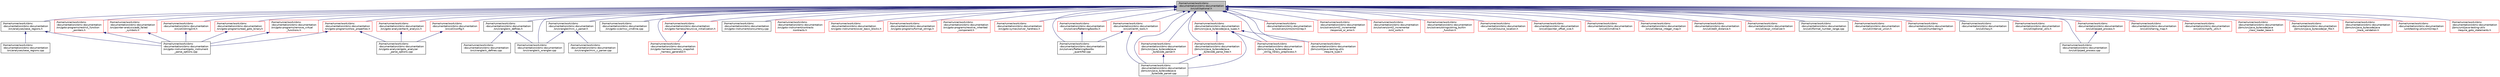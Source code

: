 digraph "/home/runner/work/cbmc-documentation/cbmc-documentation/src/util/optional.h"
{
 // LATEX_PDF_SIZE
  bgcolor="transparent";
  edge [fontname="Helvetica",fontsize="10",labelfontname="Helvetica",labelfontsize="10"];
  node [fontname="Helvetica",fontsize="10",shape=record];
  Node1 [label="/home/runner/work/cbmc\l-documentation/cbmc-documentation\l/src/util/optional.h",height=0.2,width=0.4,color="black", fillcolor="grey75", style="filled", fontcolor="black",tooltip=" "];
  Node1 -> Node2 [dir="back",color="midnightblue",fontsize="10",style="solid",fontname="Helvetica"];
  Node2 [label="/home/runner/work/cbmc\l-documentation/cbmc-documentation\l/src/analyses/sese_regions.h",height=0.2,width=0.4,color="black",URL="$sese__regions_8h.html",tooltip=" "];
  Node2 -> Node3 [dir="back",color="midnightblue",fontsize="10",style="solid",fontname="Helvetica"];
  Node3 [label="/home/runner/work/cbmc\l-documentation/cbmc-documentation\l/src/analyses/sese_regions.cpp",height=0.2,width=0.4,color="black",URL="$sese__regions_8cpp.html",tooltip=" "];
  Node2 -> Node4 [dir="back",color="midnightblue",fontsize="10",style="solid",fontname="Helvetica"];
  Node4 [label="/home/runner/work/cbmc\l-documentation/cbmc-documentation\l/src/goto-instrument/goto_instrument\l_parse_options.cpp",height=0.2,width=0.4,color="black",URL="$goto__instrument__parse__options_8cpp.html",tooltip=" "];
  Node1 -> Node5 [dir="back",color="midnightblue",fontsize="10",style="solid",fontname="Helvetica"];
  Node5 [label="/home/runner/work/cbmc\l-documentation/cbmc-documentation\l/src/crangler/c_defines.h",height=0.2,width=0.4,color="black",URL="$c__defines_8h.html",tooltip=" "];
  Node5 -> Node6 [dir="back",color="midnightblue",fontsize="10",style="solid",fontname="Helvetica"];
  Node6 [label="/home/runner/work/cbmc\l-documentation/cbmc-documentation\l/src/crangler/c_defines.cpp",height=0.2,width=0.4,color="black",URL="$c__defines_8cpp.html",tooltip=" "];
  Node5 -> Node7 [dir="back",color="midnightblue",fontsize="10",style="solid",fontname="Helvetica"];
  Node7 [label="/home/runner/work/cbmc\l-documentation/cbmc-documentation\l/src/crangler/c_wrangler.cpp",height=0.2,width=0.4,color="black",URL="$c__wrangler_8cpp.html",tooltip=" "];
  Node1 -> Node8 [dir="back",color="midnightblue",fontsize="10",style="solid",fontname="Helvetica"];
  Node8 [label="/home/runner/work/cbmc\l-documentation/cbmc-documentation\l/src/crangler/mini_c_parser.h",height=0.2,width=0.4,color="black",URL="$mini__c__parser_8h.html",tooltip=" "];
  Node8 -> Node7 [dir="back",color="midnightblue",fontsize="10",style="solid",fontname="Helvetica"];
  Node8 -> Node9 [dir="back",color="midnightblue",fontsize="10",style="solid",fontname="Helvetica"];
  Node9 [label="/home/runner/work/cbmc\l-documentation/cbmc-documentation\l/src/crangler/mini_c_parser.cpp",height=0.2,width=0.4,color="black",URL="$mini__c__parser_8cpp.html",tooltip=" "];
  Node1 -> Node7 [dir="back",color="midnightblue",fontsize="10",style="solid",fontname="Helvetica"];
  Node1 -> Node10 [dir="back",color="midnightblue",fontsize="10",style="solid",fontname="Helvetica"];
  Node10 [label="/home/runner/work/cbmc\l-documentation/cbmc-documentation\l/src/goto-analyzer/taint_analysis.h",height=0.2,width=0.4,color="red",URL="$taint__analysis_8h.html",tooltip=" "];
  Node10 -> Node11 [dir="back",color="midnightblue",fontsize="10",style="solid",fontname="Helvetica"];
  Node11 [label="/home/runner/work/cbmc\l-documentation/cbmc-documentation\l/src/goto-analyzer/goto_analyzer\l_parse_options.cpp",height=0.2,width=0.4,color="black",URL="$goto__analyzer__parse__options_8cpp.html",tooltip=" "];
  Node1 -> Node14 [dir="back",color="midnightblue",fontsize="10",style="solid",fontname="Helvetica"];
  Node14 [label="/home/runner/work/cbmc\l-documentation/cbmc-documentation\l/src/goto-cc/armcc_cmdline.cpp",height=0.2,width=0.4,color="black",URL="$armcc__cmdline_8cpp.html",tooltip=" "];
  Node1 -> Node15 [dir="back",color="midnightblue",fontsize="10",style="solid",fontname="Helvetica"];
  Node15 [label="/home/runner/work/cbmc\l-documentation/cbmc-documentation\l/src/goto-harness/recursive_initialization.h",height=0.2,width=0.4,color="red",URL="$recursive__initialization_8h.html",tooltip=" "];
  Node15 -> Node17 [dir="back",color="midnightblue",fontsize="10",style="solid",fontname="Helvetica"];
  Node17 [label="/home/runner/work/cbmc\l-documentation/cbmc-documentation\l/src/goto-harness/memory_snapshot\l_harness_generator.h",height=0.2,width=0.4,color="red",URL="$memory__snapshot__harness__generator_8h.html",tooltip=" "];
  Node1 -> Node17 [dir="back",color="midnightblue",fontsize="10",style="solid",fontname="Helvetica"];
  Node1 -> Node21 [dir="back",color="midnightblue",fontsize="10",style="solid",fontname="Helvetica"];
  Node21 [label="/home/runner/work/cbmc\l-documentation/cbmc-documentation\l/src/goto-instrument/concurrency.cpp",height=0.2,width=0.4,color="black",URL="$concurrency_8cpp.html",tooltip=" "];
  Node1 -> Node22 [dir="back",color="midnightblue",fontsize="10",style="solid",fontname="Helvetica"];
  Node22 [label="/home/runner/work/cbmc\l-documentation/cbmc-documentation\l/src/goto-instrument/contracts\l/contracts.h",height=0.2,width=0.4,color="red",URL="$contracts_8h.html",tooltip=" "];
  Node1 -> Node29 [dir="back",color="midnightblue",fontsize="10",style="solid",fontname="Helvetica"];
  Node29 [label="/home/runner/work/cbmc\l-documentation/cbmc-documentation\l/src/goto-instrument/cover_basic_blocks.h",height=0.2,width=0.4,color="red",URL="$cover__basic__blocks_8h.html",tooltip=" "];
  Node1 -> Node34 [dir="back",color="midnightblue",fontsize="10",style="solid",fontname="Helvetica"];
  Node34 [label="/home/runner/work/cbmc\l-documentation/cbmc-documentation\l/src/goto-programs/format_strings.h",height=0.2,width=0.4,color="red",URL="$format__strings_8h.html",tooltip=" "];
  Node1 -> Node38 [dir="back",color="midnightblue",fontsize="10",style="solid",fontname="Helvetica"];
  Node38 [label="/home/runner/work/cbmc\l-documentation/cbmc-documentation\l/src/goto-programs/read_goto_binary.h",height=0.2,width=0.4,color="red",URL="$read__goto__binary_8h.html",tooltip=" "];
  Node38 -> Node4 [dir="back",color="midnightblue",fontsize="10",style="solid",fontname="Helvetica"];
  Node1 -> Node46 [dir="back",color="midnightblue",fontsize="10",style="solid",fontname="Helvetica"];
  Node46 [label="/home/runner/work/cbmc\l-documentation/cbmc-documentation\l/src/goto-programs/remove_virtual\l_functions.h",height=0.2,width=0.4,color="red",URL="$remove__virtual__functions_8h.html",tooltip=" "];
  Node46 -> Node4 [dir="back",color="midnightblue",fontsize="10",style="solid",fontname="Helvetica"];
  Node1 -> Node50 [dir="back",color="midnightblue",fontsize="10",style="solid",fontname="Helvetica"];
  Node50 [label="/home/runner/work/cbmc\l-documentation/cbmc-documentation\l/src/goto-programs/resolve_inherited\l_component.h",height=0.2,width=0.4,color="red",URL="$resolve__inherited__component_8h.html",tooltip=" "];
  Node1 -> Node74 [dir="back",color="midnightblue",fontsize="10",style="solid",fontname="Helvetica"];
  Node74 [label="/home/runner/work/cbmc\l-documentation/cbmc-documentation\l/src/goto-programs/restrict_function\l_pointers.h",height=0.2,width=0.4,color="red",URL="$restrict__function__pointers_8h.html",tooltip=" "];
  Node74 -> Node4 [dir="back",color="midnightblue",fontsize="10",style="solid",fontname="Helvetica"];
  Node1 -> Node76 [dir="back",color="midnightblue",fontsize="10",style="solid",fontname="Helvetica"];
  Node76 [label="/home/runner/work/cbmc\l-documentation/cbmc-documentation\l/src/goto-programs/show_properties.h",height=0.2,width=0.4,color="red",URL="$show__properties_8h.html",tooltip=" "];
  Node76 -> Node11 [dir="back",color="midnightblue",fontsize="10",style="solid",fontname="Helvetica"];
  Node76 -> Node4 [dir="back",color="midnightblue",fontsize="10",style="solid",fontname="Helvetica"];
  Node1 -> Node94 [dir="back",color="midnightblue",fontsize="10",style="solid",fontname="Helvetica"];
  Node94 [label="/home/runner/work/cbmc\l-documentation/cbmc-documentation\l/src/goto-symex/solver_hardness.h",height=0.2,width=0.4,color="red",URL="$solver__hardness_8h.html",tooltip=" "];
  Node1 -> Node99 [dir="back",color="midnightblue",fontsize="10",style="solid",fontname="Helvetica"];
  Node99 [label="/home/runner/work/cbmc\l-documentation/cbmc-documentation\l/src/pointer-analysis/add_failed\l_symbols.h",height=0.2,width=0.4,color="red",URL="$add__failed__symbols_8h.html",tooltip=" "];
  Node99 -> Node4 [dir="back",color="midnightblue",fontsize="10",style="solid",fontname="Helvetica"];
  Node1 -> Node104 [dir="back",color="midnightblue",fontsize="10",style="solid",fontname="Helvetica"];
  Node104 [label="/home/runner/work/cbmc\l-documentation/cbmc-documentation\l/src/solvers/flattening/boolbv.h",height=0.2,width=0.4,color="red",URL="$boolbv_8h.html",tooltip=" "];
  Node104 -> Node140 [dir="back",color="midnightblue",fontsize="10",style="solid",fontname="Helvetica"];
  Node140 [label="/home/runner/work/cbmc\l-documentation/cbmc-documentation\l/src/solvers/flattening/boolbv\l_quantifier.cpp",height=0.2,width=0.4,color="black",URL="$boolbv__quantifier_8cpp.html",tooltip=" "];
  Node1 -> Node140 [dir="back",color="midnightblue",fontsize="10",style="solid",fontname="Helvetica"];
  Node1 -> Node179 [dir="back",color="midnightblue",fontsize="10",style="solid",fontname="Helvetica"];
  Node179 [label="/home/runner/work/cbmc\l-documentation/cbmc-documentation\l/src/solvers/smt2/smt2irep.h",height=0.2,width=0.4,color="red",URL="$src_2solvers_2smt2_2smt2irep_8h.html",tooltip=" "];
  Node1 -> Node184 [dir="back",color="midnightblue",fontsize="10",style="solid",fontname="Helvetica"];
  Node184 [label="/home/runner/work/cbmc\l-documentation/cbmc-documentation\l/src/solvers/smt2_incremental\l/response_or_error.h",height=0.2,width=0.4,color="red",URL="$response__or__error_8h.html",tooltip=" "];
  Node1 -> Node210 [dir="back",color="midnightblue",fontsize="10",style="solid",fontname="Helvetica"];
  Node210 [label="/home/runner/work/cbmc\l-documentation/cbmc-documentation\l/src/solvers/smt2_incremental\l/smt_sorts.h",height=0.2,width=0.4,color="red",URL="$smt__sorts_8h.html",tooltip=" "];
  Node1 -> Node212 [dir="back",color="midnightblue",fontsize="10",style="solid",fontname="Helvetica"];
  Node212 [label="/home/runner/work/cbmc\l-documentation/cbmc-documentation\l/src/solvers/strings/string_builtin\l_function.h",height=0.2,width=0.4,color="red",URL="$string__builtin__function_8h.html",tooltip=" "];
  Node1 -> Node222 [dir="back",color="midnightblue",fontsize="10",style="solid",fontname="Helvetica"];
  Node222 [label="/home/runner/work/cbmc\l-documentation/cbmc-documentation\l/src/util/arith_tools.h",height=0.2,width=0.4,color="red",URL="$arith__tools_8h.html",tooltip=" "];
  Node222 -> Node140 [dir="back",color="midnightblue",fontsize="10",style="solid",fontname="Helvetica"];
  Node222 -> Node377 [dir="back",color="midnightblue",fontsize="10",style="solid",fontname="Helvetica"];
  Node377 [label="/home/runner/work/cbmc\l-documentation/cbmc-documentation\l/jbmc/src/java_bytecode/java\l_bytecode_parser.cpp",height=0.2,width=0.4,color="black",URL="$java__bytecode__parser_8cpp.html",tooltip=" "];
  Node1 -> Node383 [dir="back",color="midnightblue",fontsize="10",style="solid",fontname="Helvetica"];
  Node383 [label="/home/runner/work/cbmc\l-documentation/cbmc-documentation\l/src/util/source_location.h",height=0.2,width=0.4,color="red",URL="$source__location_8h.html",tooltip=" "];
  Node1 -> Node1273 [dir="back",color="midnightblue",fontsize="10",style="solid",fontname="Helvetica"];
  Node1273 [label="/home/runner/work/cbmc\l-documentation/cbmc-documentation\l/src/util/string2int.h",height=0.2,width=0.4,color="red",URL="$string2int_8h.html",tooltip=" "];
  Node1273 -> Node4 [dir="back",color="midnightblue",fontsize="10",style="solid",fontname="Helvetica"];
  Node1 -> Node1279 [dir="back",color="midnightblue",fontsize="10",style="solid",fontname="Helvetica"];
  Node1279 [label="/home/runner/work/cbmc\l-documentation/cbmc-documentation\l/src/util/config.h",height=0.2,width=0.4,color="red",URL="$config_8h.html",tooltip=" "];
  Node1279 -> Node11 [dir="back",color="midnightblue",fontsize="10",style="solid",fontname="Helvetica"];
  Node1 -> Node1283 [dir="back",color="midnightblue",fontsize="10",style="solid",fontname="Helvetica"];
  Node1283 [label="/home/runner/work/cbmc\l-documentation/cbmc-documentation\l/src/util/pointer_offset_size.h",height=0.2,width=0.4,color="red",URL="$pointer__offset__size_8h.html",tooltip=" "];
  Node1 -> Node1284 [dir="back",color="midnightblue",fontsize="10",style="solid",fontname="Helvetica"];
  Node1284 [label="/home/runner/work/cbmc\l-documentation/cbmc-documentation\l/src/util/cmdline.h",height=0.2,width=0.4,color="red",URL="$cmdline_8h.html",tooltip=" "];
  Node1 -> Node1305 [dir="back",color="midnightblue",fontsize="10",style="solid",fontname="Helvetica"];
  Node1305 [label="/home/runner/work/cbmc\l-documentation/cbmc-documentation\l/src/util/dense_integer_map.h",height=0.2,width=0.4,color="red",URL="$dense__integer__map_8h.html",tooltip=" "];
  Node1 -> Node1306 [dir="back",color="midnightblue",fontsize="10",style="solid",fontname="Helvetica"];
  Node1306 [label="/home/runner/work/cbmc\l-documentation/cbmc-documentation\l/src/util/edit_distance.h",height=0.2,width=0.4,color="red",URL="$edit__distance_8h.html",tooltip=" "];
  Node1 -> Node1308 [dir="back",color="midnightblue",fontsize="10",style="solid",fontname="Helvetica"];
  Node1308 [label="/home/runner/work/cbmc\l-documentation/cbmc-documentation\l/src/util/expr_initializer.h",height=0.2,width=0.4,color="red",URL="$expr__initializer_8h.html",tooltip=" "];
  Node1 -> Node1168 [dir="back",color="midnightblue",fontsize="10",style="solid",fontname="Helvetica"];
  Node1168 [label="/home/runner/work/cbmc\l-documentation/cbmc-documentation\l/src/util/format_number_range.cpp",height=0.2,width=0.4,color="black",URL="$format__number__range_8cpp.html",tooltip=" "];
  Node1 -> Node1309 [dir="back",color="midnightblue",fontsize="10",style="solid",fontname="Helvetica"];
  Node1309 [label="/home/runner/work/cbmc\l-documentation/cbmc-documentation\l/src/util/interval_union.h",height=0.2,width=0.4,color="red",URL="$interval__union_8h.html",tooltip=" "];
  Node1 -> Node1311 [dir="back",color="midnightblue",fontsize="10",style="solid",fontname="Helvetica"];
  Node1311 [label="/home/runner/work/cbmc\l-documentation/cbmc-documentation\l/src/util/numbering.h",height=0.2,width=0.4,color="red",URL="$numbering_8h.html",tooltip=" "];
  Node1 -> Node1317 [dir="back",color="midnightblue",fontsize="10",style="solid",fontname="Helvetica"];
  Node1317 [label="/home/runner/work/cbmc\l-documentation/cbmc-documentation\l/src/util/lazy.h",height=0.2,width=0.4,color="black",URL="$lazy_8h.html",tooltip=" "];
  Node1 -> Node1318 [dir="back",color="midnightblue",fontsize="10",style="solid",fontname="Helvetica"];
  Node1318 [label="/home/runner/work/cbmc\l-documentation/cbmc-documentation\l/src/util/optional_utils.h",height=0.2,width=0.4,color="red",URL="$optional__utils_8h.html",tooltip=" "];
  Node1 -> Node1172 [dir="back",color="midnightblue",fontsize="10",style="solid",fontname="Helvetica"];
  Node1172 [label="/home/runner/work/cbmc\l-documentation/cbmc-documentation\l/src/util/piped_process.cpp",height=0.2,width=0.4,color="black",URL="$piped__process_8cpp.html",tooltip=" "];
  Node1 -> Node1264 [dir="back",color="midnightblue",fontsize="10",style="solid",fontname="Helvetica"];
  Node1264 [label="/home/runner/work/cbmc\l-documentation/cbmc-documentation\l/src/util/piped_process.h",height=0.2,width=0.4,color="red",URL="$piped__process_8h.html",tooltip=" "];
  Node1264 -> Node1172 [dir="back",color="midnightblue",fontsize="10",style="solid",fontname="Helvetica"];
  Node1 -> Node1319 [dir="back",color="midnightblue",fontsize="10",style="solid",fontname="Helvetica"];
  Node1319 [label="/home/runner/work/cbmc\l-documentation/cbmc-documentation\l/src/util/sharing_map.h",height=0.2,width=0.4,color="red",URL="$sharing__map_8h.html",tooltip=" "];
  Node1 -> Node1147 [dir="back",color="midnightblue",fontsize="10",style="solid",fontname="Helvetica"];
  Node1147 [label="/home/runner/work/cbmc\l-documentation/cbmc-documentation\l/src/util/simplify_utils.h",height=0.2,width=0.4,color="red",URL="$simplify__utils_8h.html",tooltip=" "];
  Node1 -> Node1003 [dir="back",color="midnightblue",fontsize="10",style="solid",fontname="Helvetica"];
  Node1003 [label="/home/runner/work/cbmc\l-documentation/cbmc-documentation\l/jbmc/src/java_bytecode/java_types.h",height=0.2,width=0.4,color="red",URL="$java__types_8h.html",tooltip=" "];
  Node1003 -> Node1004 [dir="back",color="midnightblue",fontsize="10",style="solid",fontname="Helvetica"];
  Node1004 [label="/home/runner/work/cbmc\l-documentation/cbmc-documentation\l/jbmc/src/java_bytecode/java\l_bytecode_parse_tree.h",height=0.2,width=0.4,color="red",URL="$java__bytecode__parse__tree_8h.html",tooltip=" "];
  Node1004 -> Node377 [dir="back",color="midnightblue",fontsize="10",style="solid",fontname="Helvetica"];
  Node1003 -> Node360 [dir="back",color="midnightblue",fontsize="10",style="solid",fontname="Helvetica"];
  Node360 [label="/home/runner/work/cbmc\l-documentation/cbmc-documentation\l/jbmc/src/java_bytecode/java\l_string_library_preprocess.h",height=0.2,width=0.4,color="red",URL="$java__string__library__preprocess_8h.html",tooltip=" "];
  Node1003 -> Node377 [dir="back",color="midnightblue",fontsize="10",style="solid",fontname="Helvetica"];
  Node1003 -> Node1017 [dir="back",color="midnightblue",fontsize="10",style="solid",fontname="Helvetica"];
  Node1017 [label="/home/runner/work/cbmc\l-documentation/cbmc-documentation\l/jbmc/unit/java-testing-utils\l/require_type.h",height=0.2,width=0.4,color="red",URL="$require__type_8h.html",tooltip=" "];
  Node1 -> Node1004 [dir="back",color="midnightblue",fontsize="10",style="solid",fontname="Helvetica"];
  Node1 -> Node1320 [dir="back",color="midnightblue",fontsize="10",style="solid",fontname="Helvetica"];
  Node1320 [label="/home/runner/work/cbmc\l-documentation/cbmc-documentation\l/jbmc/src/java_bytecode/java\l_class_loader_base.h",height=0.2,width=0.4,color="red",URL="$java__class__loader__base_8h.html",tooltip=" "];
  Node1 -> Node1321 [dir="back",color="midnightblue",fontsize="10",style="solid",fontname="Helvetica"];
  Node1321 [label="/home/runner/work/cbmc\l-documentation/cbmc-documentation\l/jbmc/src/java_bytecode/jar_file.h",height=0.2,width=0.4,color="red",URL="$jar__file_8h.html",tooltip=" "];
  Node1 -> Node360 [dir="back",color="midnightblue",fontsize="10",style="solid",fontname="Helvetica"];
  Node1 -> Node1325 [dir="back",color="midnightblue",fontsize="10",style="solid",fontname="Helvetica"];
  Node1325 [label="/home/runner/work/cbmc\l-documentation/cbmc-documentation\l/jbmc/src/java_bytecode/java\l_bytecode_parser.h",height=0.2,width=0.4,color="red",URL="$java__bytecode__parser_8h.html",tooltip=" "];
  Node1325 -> Node377 [dir="back",color="midnightblue",fontsize="10",style="solid",fontname="Helvetica"];
  Node1 -> Node377 [dir="back",color="midnightblue",fontsize="10",style="solid",fontname="Helvetica"];
  Node1 -> Node1326 [dir="back",color="midnightblue",fontsize="10",style="solid",fontname="Helvetica"];
  Node1326 [label="/home/runner/work/cbmc\l-documentation/cbmc-documentation\l/jbmc/src/java_bytecode/java\l_trace_validation.h",height=0.2,width=0.4,color="red",URL="$java__trace__validation_8h.html",tooltip=" "];
  Node1 -> Node1327 [dir="back",color="midnightblue",fontsize="10",style="solid",fontname="Helvetica"];
  Node1327 [label="/home/runner/work/cbmc\l-documentation/cbmc-documentation\l/unit/testing-utils/smt2irep.h",height=0.2,width=0.4,color="red",URL="$unit_2testing-utils_2smt2irep_8h.html",tooltip=" "];
  Node1 -> Node965 [dir="back",color="midnightblue",fontsize="10",style="solid",fontname="Helvetica"];
  Node965 [label="/home/runner/work/cbmc\l-documentation/cbmc-documentation\l/jbmc/unit/java-testing-utils\l/require_goto_statements.h",height=0.2,width=0.4,color="red",URL="$require__goto__statements_8h.html",tooltip=" "];
  Node1 -> Node1017 [dir="back",color="midnightblue",fontsize="10",style="solid",fontname="Helvetica"];
}
